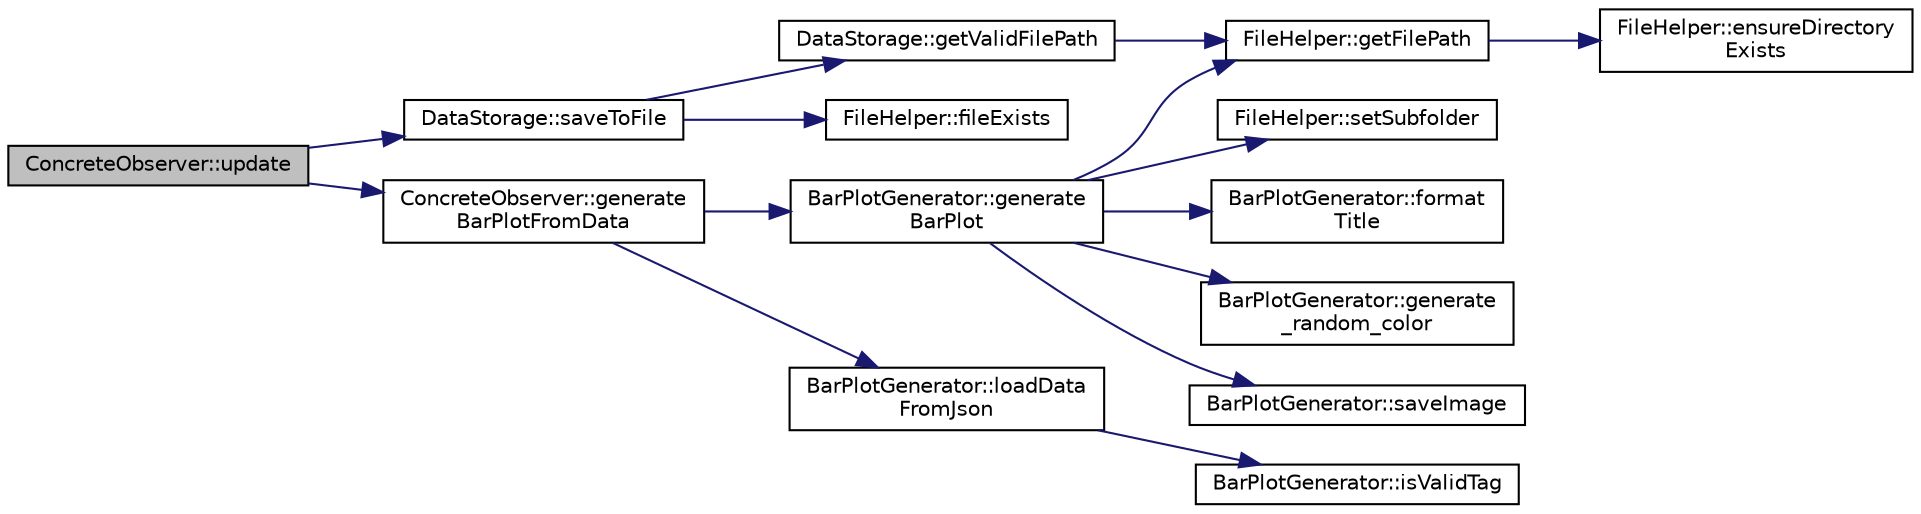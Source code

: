 digraph "ConcreteObserver::update"
{
 // LATEX_PDF_SIZE
  edge [fontname="Helvetica",fontsize="10",labelfontname="Helvetica",labelfontsize="10"];
  node [fontname="Helvetica",fontsize="10",shape=record];
  rankdir="LR";
  Node1 [label="ConcreteObserver::update",height=0.2,width=0.4,color="black", fillcolor="grey75", style="filled", fontcolor="black",tooltip="Overrides the Observer interface's update method."];
  Node1 -> Node2 [color="midnightblue",fontsize="10",style="solid",fontname="Helvetica"];
  Node2 [label="ConcreteObserver::generate\lBarPlotFromData",height=0.2,width=0.4,color="black", fillcolor="white", style="filled",URL="$classConcreteObserver.html#ab1b07477988958e5c596e3484380d8a2",tooltip="Generates a bar plot from the provided tag data."];
  Node2 -> Node3 [color="midnightblue",fontsize="10",style="solid",fontname="Helvetica"];
  Node3 [label="BarPlotGenerator::generate\lBarPlot",height=0.2,width=0.4,color="black", fillcolor="white", style="filled",URL="$classBarPlotGenerator.html#a8607516727d0c8f609e3f2017bf11c5e",tooltip="Generates a bar plot image and saves it."];
  Node3 -> Node4 [color="midnightblue",fontsize="10",style="solid",fontname="Helvetica"];
  Node4 [label="BarPlotGenerator::format\lTitle",height=0.2,width=0.4,color="black", fillcolor="white", style="filled",URL="$classBarPlotGenerator.html#a0b6c4355989e09b9309c7f9585947cdf",tooltip="Formats the title of the image."];
  Node3 -> Node5 [color="midnightblue",fontsize="10",style="solid",fontname="Helvetica"];
  Node5 [label="BarPlotGenerator::generate\l_random_color",height=0.2,width=0.4,color="black", fillcolor="white", style="filled",URL="$classBarPlotGenerator.html#a5d0ca705fe16f9ff03ca9c38bbd5ffb9",tooltip="Generates a random RGB color."];
  Node3 -> Node6 [color="midnightblue",fontsize="10",style="solid",fontname="Helvetica"];
  Node6 [label="FileHelper::getFilePath",height=0.2,width=0.4,color="black", fillcolor="white", style="filled",URL="$classFileHelper.html#a8a218e5dfb2e5ec90c4180671f868af1",tooltip="Constructs the full path for a file using the current subfolder."];
  Node6 -> Node7 [color="midnightblue",fontsize="10",style="solid",fontname="Helvetica"];
  Node7 [label="FileHelper::ensureDirectory\lExists",height=0.2,width=0.4,color="black", fillcolor="white", style="filled",URL="$classFileHelper.html#a34793345599cf91e9c91e92fa6095d9e",tooltip="Makes sure the provided directory exists."];
  Node3 -> Node8 [color="midnightblue",fontsize="10",style="solid",fontname="Helvetica"];
  Node8 [label="BarPlotGenerator::saveImage",height=0.2,width=0.4,color="black", fillcolor="white", style="filled",URL="$classBarPlotGenerator.html#ab01e022ff2ff243415f4b3bed87acd69",tooltip="Saves a given GD image to a specified file."];
  Node3 -> Node9 [color="midnightblue",fontsize="10",style="solid",fontname="Helvetica"];
  Node9 [label="FileHelper::setSubfolder",height=0.2,width=0.4,color="black", fillcolor="white", style="filled",URL="$classFileHelper.html#ac8fb7747ed6cc254aab512ca4454d13d",tooltip="Updates the default subfolder."];
  Node2 -> Node10 [color="midnightblue",fontsize="10",style="solid",fontname="Helvetica"];
  Node10 [label="BarPlotGenerator::loadData\lFromJson",height=0.2,width=0.4,color="black", fillcolor="white", style="filled",URL="$classBarPlotGenerator.html#a6e101c7e9279aaabde95d62076331f75",tooltip="Loads data from a given JSON map."];
  Node10 -> Node11 [color="midnightblue",fontsize="10",style="solid",fontname="Helvetica"];
  Node11 [label="BarPlotGenerator::isValidTag",height=0.2,width=0.4,color="black", fillcolor="white", style="filled",URL="$classBarPlotGenerator.html#ac9ff708e4d8b332109d37e0f1a619e31",tooltip="Validates a given tag."];
  Node1 -> Node12 [color="midnightblue",fontsize="10",style="solid",fontname="Helvetica"];
  Node12 [label="DataStorage::saveToFile",height=0.2,width=0.4,color="black", fillcolor="white", style="filled",URL="$classDataStorage.html#a3574d849493097410d0879263706ee69",tooltip="Saves the provided data to the given file."];
  Node12 -> Node13 [color="midnightblue",fontsize="10",style="solid",fontname="Helvetica"];
  Node13 [label="FileHelper::fileExists",height=0.2,width=0.4,color="black", fillcolor="white", style="filled",URL="$classFileHelper.html#ad75188b2ae6098e5dae2f23cb5576341",tooltip="Verifies if a file exists at the provided path."];
  Node12 -> Node14 [color="midnightblue",fontsize="10",style="solid",fontname="Helvetica"];
  Node14 [label="DataStorage::getValidFilePath",height=0.2,width=0.4,color="black", fillcolor="white", style="filled",URL="$classDataStorage.html#a4f7c8d0fc570f9ca75609f004974fa0b",tooltip="Helper function to validate and get the file path."];
  Node14 -> Node6 [color="midnightblue",fontsize="10",style="solid",fontname="Helvetica"];
}
